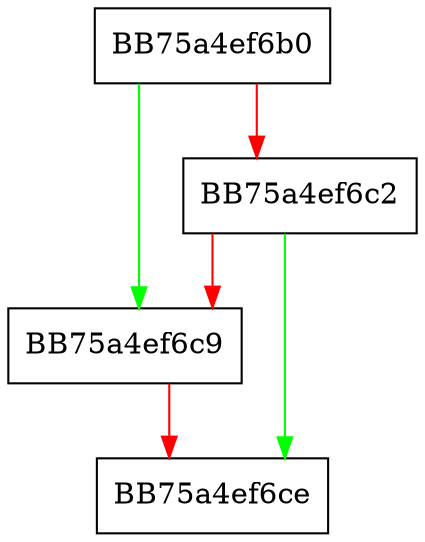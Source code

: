digraph shiftCount {
  node [shape="box"];
  graph [splines=ortho];
  BB75a4ef6b0 -> BB75a4ef6c9 [color="green"];
  BB75a4ef6b0 -> BB75a4ef6c2 [color="red"];
  BB75a4ef6c2 -> BB75a4ef6ce [color="green"];
  BB75a4ef6c2 -> BB75a4ef6c9 [color="red"];
  BB75a4ef6c9 -> BB75a4ef6ce [color="red"];
}